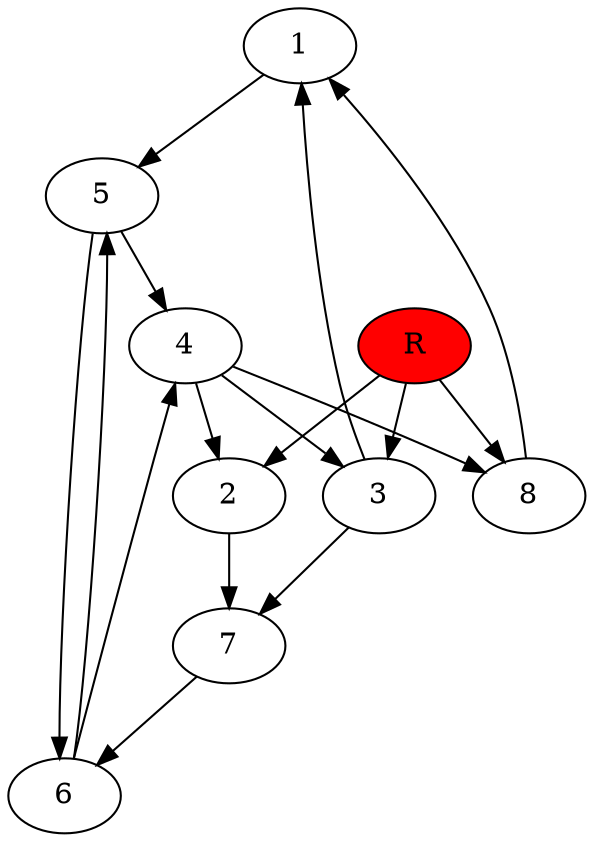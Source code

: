 digraph prb24736 {
	1
	2
	3
	4
	5
	6
	7
	8
	R [fillcolor="#ff0000" style=filled]
	1 -> 5
	2 -> 7
	3 -> 1
	3 -> 7
	4 -> 2
	4 -> 3
	4 -> 8
	5 -> 4
	5 -> 6
	6 -> 4
	6 -> 5
	7 -> 6
	8 -> 1
	R -> 2
	R -> 3
	R -> 8
}
